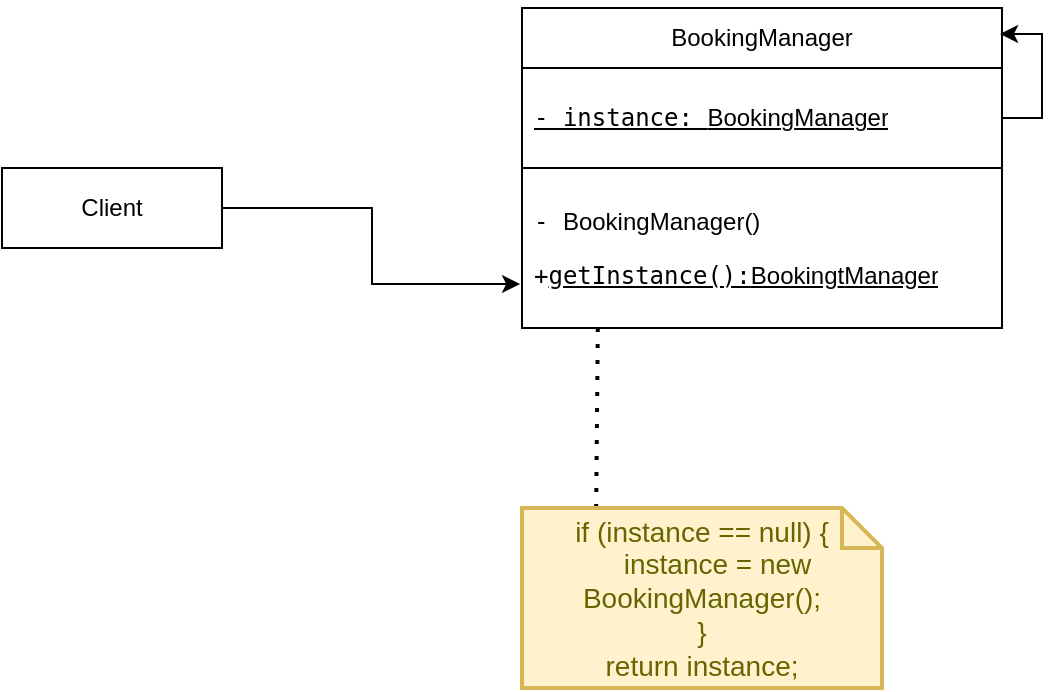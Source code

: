 <mxfile version="26.3.0">
  <diagram name="Page-1" id="EGfo3GoyjYr1iyD1TcTY">
    <mxGraphModel dx="872" dy="431" grid="1" gridSize="10" guides="1" tooltips="1" connect="1" arrows="1" fold="1" page="1" pageScale="1" pageWidth="827" pageHeight="1169" math="0" shadow="0">
      <root>
        <mxCell id="0" />
        <mxCell id="1" parent="0" />
        <mxCell id="3PSYXImZFEKC6B3GylKP-1" value="&lt;p data-pm-slice=&quot;1 1 [&amp;quot;list&amp;quot;,{&amp;quot;spread&amp;quot;:false,&amp;quot;start&amp;quot;:1541,&amp;quot;end&amp;quot;:1869},&amp;quot;regular_list_item&amp;quot;,{&amp;quot;start&amp;quot;:1541,&amp;quot;end&amp;quot;:1573}]&quot;&gt;&lt;span style=&quot;background-color: transparent; color: light-dark(rgb(0, 0, 0), rgb(255, 255, 255));&quot;&gt;Booking&lt;/span&gt;Manager&lt;/p&gt;" style="swimlane;fontStyle=0;childLayout=stackLayout;horizontal=1;startSize=30;horizontalStack=0;resizeParent=1;resizeParentMax=0;resizeLast=0;collapsible=1;marginBottom=0;whiteSpace=wrap;html=1;strokeColor=default;" vertex="1" parent="1">
          <mxGeometry x="380" y="90" width="240" height="160" as="geometry">
            <mxRectangle x="380" y="170" width="60" height="30" as="alternateBounds" />
          </mxGeometry>
        </mxCell>
        <mxCell id="3PSYXImZFEKC6B3GylKP-2" value="&lt;p data-pm-slice=&quot;1 1 [&amp;quot;list&amp;quot;,{&amp;quot;spread&amp;quot;:false,&amp;quot;start&amp;quot;:1055,&amp;quot;end&amp;quot;:1403},&amp;quot;regular_list_item&amp;quot;,{&amp;quot;start&amp;quot;:1093,&amp;quot;end&amp;quot;:1177},&amp;quot;list&amp;quot;,{&amp;quot;spread&amp;quot;:false,&amp;quot;start&amp;quot;:1113,&amp;quot;end&amp;quot;:1177},&amp;quot;regular_list_item&amp;quot;,{&amp;quot;start&amp;quot;:1113,&amp;quot;end&amp;quot;:1177}]&quot;&gt;&lt;code&gt;- instance:&amp;nbsp;&lt;/code&gt;&lt;span style=&quot;background-color: transparent; color: light-dark(rgb(0, 0, 0), rgb(255, 255, 255));&quot;&gt;Booking&lt;/span&gt;&lt;span style=&quot;background-color: transparent; color: light-dark(rgb(0, 0, 0), rgb(255, 255, 255));&quot;&gt;Manager&lt;/span&gt;&lt;/p&gt;" style="text;strokeColor=default;fillColor=none;align=left;verticalAlign=middle;spacingLeft=4;spacingRight=4;overflow=hidden;points=[[0,0.5],[1,0.5]];portConstraint=eastwest;rotatable=0;whiteSpace=wrap;html=1;fontStyle=4" vertex="1" parent="3PSYXImZFEKC6B3GylKP-1">
          <mxGeometry y="30" width="240" height="50" as="geometry" />
        </mxCell>
        <mxCell id="3PSYXImZFEKC6B3GylKP-3" style="edgeStyle=orthogonalEdgeStyle;rounded=0;orthogonalLoop=1;jettySize=auto;html=1;exitX=1;exitY=0.5;exitDx=0;exitDy=0;entryX=0.996;entryY=0.081;entryDx=0;entryDy=0;entryPerimeter=0;fontFamily=Helvetica;fontSize=12;fontColor=default;fontStyle=0;horizontal=1;" edge="1" parent="3PSYXImZFEKC6B3GylKP-1" source="3PSYXImZFEKC6B3GylKP-2" target="3PSYXImZFEKC6B3GylKP-1">
          <mxGeometry relative="1" as="geometry" />
        </mxCell>
        <mxCell id="3PSYXImZFEKC6B3GylKP-4" value="&lt;p data-pm-slice=&quot;1 1 [&amp;quot;list&amp;quot;,{&amp;quot;spread&amp;quot;:false,&amp;quot;start&amp;quot;:562,&amp;quot;end&amp;quot;:914},&amp;quot;regular_list_item&amp;quot;,{&amp;quot;start&amp;quot;:687,&amp;quot;end&amp;quot;:849},&amp;quot;list&amp;quot;,{&amp;quot;spread&amp;quot;:false,&amp;quot;start&amp;quot;:704,&amp;quot;end&amp;quot;:849},&amp;quot;regular_list_item&amp;quot;,{&amp;quot;start&amp;quot;:704,&amp;quot;end&amp;quot;:770}]&quot;&gt;&lt;code&gt;-&amp;nbsp;&lt;/code&gt;&lt;span style=&quot;background-color: transparent; color: light-dark(rgb(0, 0, 0), rgb(255, 255, 255));&quot;&gt;Booking&lt;/span&gt;&lt;span style=&quot;background-color: transparent; color: light-dark(rgb(0, 0, 0), rgb(255, 255, 255));&quot;&gt;Manager()&lt;/span&gt;&lt;/p&gt;&lt;p data-pm-slice=&quot;1 1 [&amp;quot;list&amp;quot;,{&amp;quot;spread&amp;quot;:false,&amp;quot;start&amp;quot;:562,&amp;quot;end&amp;quot;:914},&amp;quot;regular_list_item&amp;quot;,{&amp;quot;start&amp;quot;:687,&amp;quot;end&amp;quot;:849},&amp;quot;list&amp;quot;,{&amp;quot;spread&amp;quot;:false,&amp;quot;start&amp;quot;:704,&amp;quot;end&amp;quot;:849},&amp;quot;regular_list_item&amp;quot;,{&amp;quot;start&amp;quot;:704,&amp;quot;end&amp;quot;:770}]&quot;&gt;&lt;code&gt;&lt;/code&gt;&lt;/p&gt;&lt;p data-pm-slice=&quot;1 1 [&amp;quot;list&amp;quot;,{&amp;quot;spread&amp;quot;:false,&amp;quot;start&amp;quot;:562,&amp;quot;end&amp;quot;:914},&amp;quot;regular_list_item&amp;quot;,{&amp;quot;start&amp;quot;:687,&amp;quot;end&amp;quot;:849},&amp;quot;list&amp;quot;,{&amp;quot;spread&amp;quot;:false,&amp;quot;start&amp;quot;:704,&amp;quot;end&amp;quot;:849},&amp;quot;regular_list_item&amp;quot;,{&amp;quot;start&amp;quot;:773,&amp;quot;end&amp;quot;:849}]&quot;&gt;&lt;code style=&quot;&quot;&gt;+&lt;u&gt;getInstance():&lt;/u&gt;&lt;/code&gt;&lt;u&gt;&lt;span style=&quot;background-color: transparent; color: light-dark(rgb(0, 0, 0), rgb(255, 255, 255));&quot;&gt;Booking&lt;/span&gt;&lt;span style=&quot;background-color: transparent; color: light-dark(rgb(0, 0, 0), rgb(255, 255, 255));&quot;&gt;&lt;span style=&quot;background-color: transparent; color: light-dark(rgb(0, 0, 0), rgb(255, 255, 255));&quot;&gt;t&lt;/span&gt;&lt;span style=&quot;background-color: transparent; color: light-dark(rgb(0, 0, 0), rgb(255, 255, 255));&quot;&gt;Manager&lt;/span&gt;&lt;/span&gt;&lt;/u&gt;&lt;/p&gt;" style="text;strokeColor=none;fillColor=none;align=left;verticalAlign=middle;spacingLeft=4;spacingRight=4;overflow=hidden;points=[[0,0.5],[1,0.5]];portConstraint=eastwest;rotatable=0;whiteSpace=wrap;html=1;strokeWidth=14;fontStyle=0" vertex="1" parent="3PSYXImZFEKC6B3GylKP-1">
          <mxGeometry y="80" width="240" height="80" as="geometry" />
        </mxCell>
        <mxCell id="3PSYXImZFEKC6B3GylKP-5" value="Client" style="rounded=0;whiteSpace=wrap;html=1;strokeColor=default;align=center;verticalAlign=middle;fontFamily=Helvetica;fontSize=12;fontColor=default;fontStyle=0;horizontal=1;fillColor=default;" vertex="1" parent="1">
          <mxGeometry x="120" y="170" width="110" height="40" as="geometry" />
        </mxCell>
        <mxCell id="3PSYXImZFEKC6B3GylKP-6" style="edgeStyle=orthogonalEdgeStyle;rounded=0;orthogonalLoop=1;jettySize=auto;html=1;entryX=-0.004;entryY=0.725;entryDx=0;entryDy=0;entryPerimeter=0;fontFamily=Helvetica;fontSize=12;fontColor=default;fontStyle=0;horizontal=1;" edge="1" parent="1" source="3PSYXImZFEKC6B3GylKP-5" target="3PSYXImZFEKC6B3GylKP-4">
          <mxGeometry relative="1" as="geometry" />
        </mxCell>
        <mxCell id="3PSYXImZFEKC6B3GylKP-7" value="" style="endArrow=none;dashed=1;html=1;dashPattern=1 3;strokeWidth=2;rounded=0;fontFamily=Helvetica;fontSize=12;fontColor=default;fontStyle=0;horizontal=1;exitX=0.206;exitY=0;exitDx=0;exitDy=0;exitPerimeter=0;entryX=0.158;entryY=0.975;entryDx=0;entryDy=0;entryPerimeter=0;" edge="1" parent="1" source="3PSYXImZFEKC6B3GylKP-8" target="3PSYXImZFEKC6B3GylKP-4">
          <mxGeometry width="50" height="50" relative="1" as="geometry">
            <mxPoint x="396.41" y="320" as="sourcePoint" />
            <mxPoint x="411" y="270" as="targetPoint" />
          </mxGeometry>
        </mxCell>
        <mxCell id="3PSYXImZFEKC6B3GylKP-8" value="&lt;div&gt;if (instance == null) {&lt;/div&gt;&lt;div&gt;&amp;nbsp; &amp;nbsp; instance = new BookingManager();&lt;/div&gt;&lt;div&gt;}&lt;/div&gt;&lt;div&gt;return instance;&lt;/div&gt;" style="shape=note;strokeWidth=2;fontSize=14;size=20;whiteSpace=wrap;html=1;fillColor=#fff2cc;strokeColor=#d6b656;fontColor=#666600;align=center;verticalAlign=middle;fontFamily=Helvetica;fontStyle=0;horizontal=1;" vertex="1" parent="1">
          <mxGeometry x="380" y="340" width="180" height="90" as="geometry" />
        </mxCell>
      </root>
    </mxGraphModel>
  </diagram>
</mxfile>
